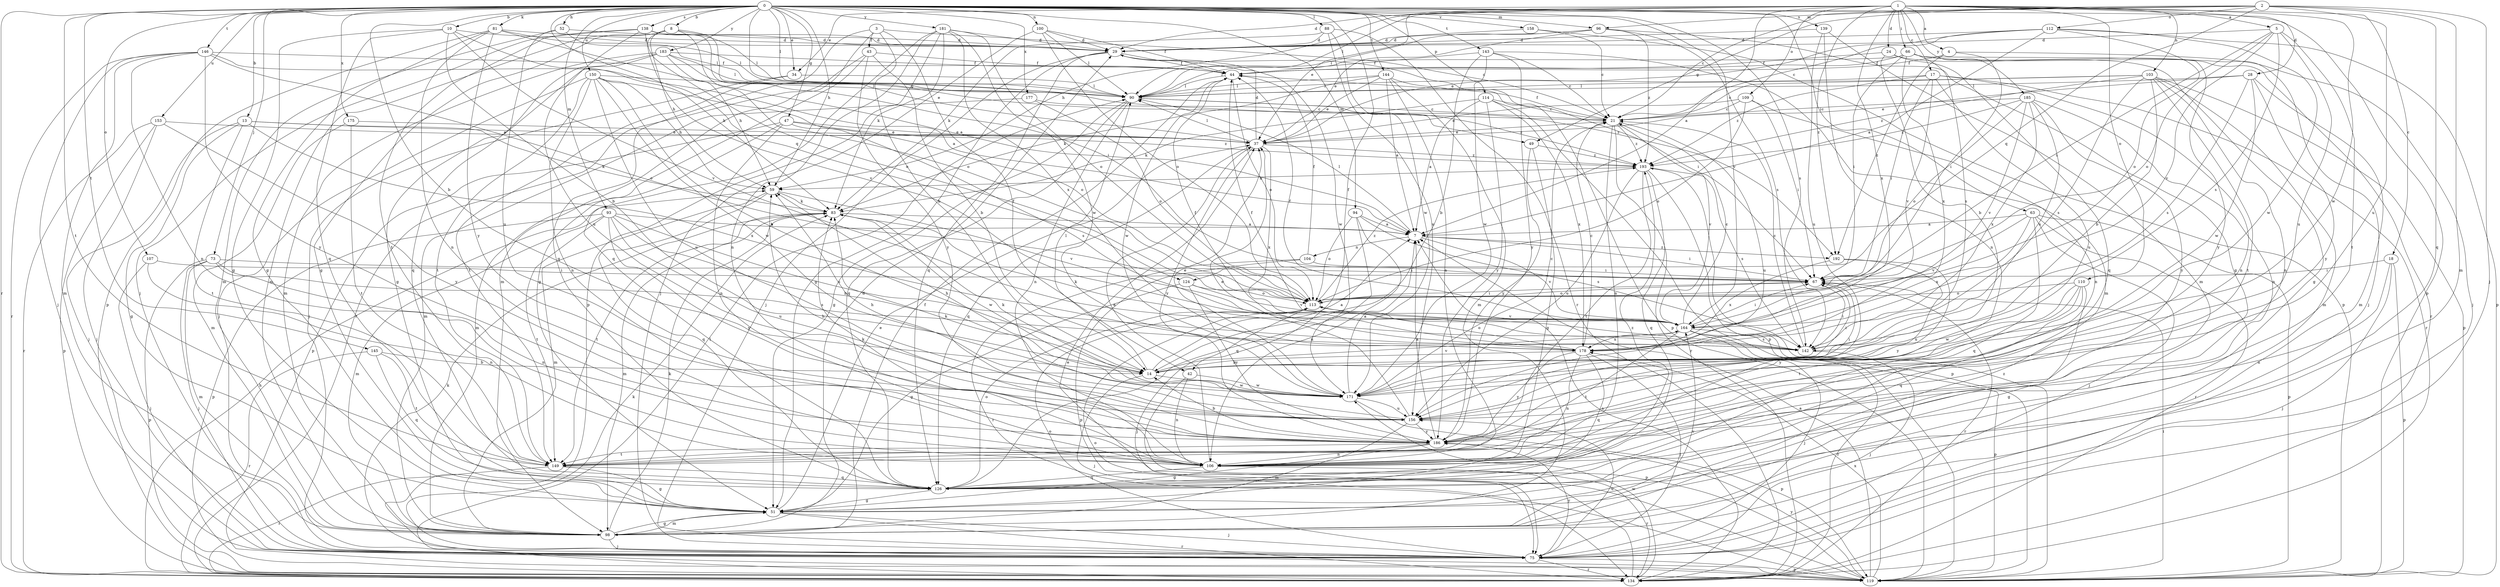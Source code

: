 strict digraph  {
0;
1;
2;
3;
4;
5;
7;
8;
10;
13;
14;
17;
18;
21;
24;
28;
29;
34;
37;
42;
43;
44;
47;
49;
51;
52;
59;
63;
66;
67;
73;
75;
81;
83;
88;
90;
93;
94;
96;
98;
100;
103;
104;
106;
107;
109;
110;
112;
113;
114;
119;
124;
126;
134;
138;
139;
142;
143;
144;
145;
146;
149;
150;
153;
156;
158;
164;
171;
175;
177;
178;
181;
183;
185;
186;
192;
193;
0 -> 8  [label=b];
0 -> 10  [label=b];
0 -> 13  [label=b];
0 -> 14  [label=b];
0 -> 34  [label=e];
0 -> 42  [label=f];
0 -> 47  [label=g];
0 -> 52  [label=h];
0 -> 59  [label=h];
0 -> 63  [label=i];
0 -> 73  [label=j];
0 -> 81  [label=k];
0 -> 88  [label=l];
0 -> 90  [label=l];
0 -> 93  [label=m];
0 -> 94  [label=m];
0 -> 96  [label=m];
0 -> 100  [label=n];
0 -> 107  [label=o];
0 -> 114  [label=p];
0 -> 119  [label=p];
0 -> 124  [label=q];
0 -> 134  [label=r];
0 -> 138  [label=s];
0 -> 139  [label=s];
0 -> 142  [label=s];
0 -> 143  [label=t];
0 -> 144  [label=t];
0 -> 145  [label=t];
0 -> 146  [label=t];
0 -> 149  [label=t];
0 -> 150  [label=u];
0 -> 153  [label=u];
0 -> 158  [label=v];
0 -> 164  [label=v];
0 -> 175  [label=x];
0 -> 177  [label=x];
0 -> 181  [label=y];
0 -> 183  [label=y];
0 -> 192  [label=z];
1 -> 4  [label=a];
1 -> 5  [label=a];
1 -> 7  [label=a];
1 -> 17  [label=c];
1 -> 18  [label=c];
1 -> 24  [label=d];
1 -> 28  [label=d];
1 -> 29  [label=d];
1 -> 34  [label=e];
1 -> 37  [label=e];
1 -> 59  [label=h];
1 -> 66  [label=i];
1 -> 103  [label=n];
1 -> 109  [label=o];
1 -> 110  [label=o];
1 -> 171  [label=w];
1 -> 178  [label=x];
1 -> 185  [label=y];
1 -> 192  [label=z];
2 -> 21  [label=c];
2 -> 49  [label=g];
2 -> 75  [label=j];
2 -> 90  [label=l];
2 -> 96  [label=m];
2 -> 98  [label=m];
2 -> 112  [label=o];
2 -> 124  [label=q];
2 -> 126  [label=q];
2 -> 156  [label=u];
3 -> 14  [label=b];
3 -> 21  [label=c];
3 -> 42  [label=f];
3 -> 43  [label=f];
3 -> 98  [label=m];
3 -> 126  [label=q];
4 -> 44  [label=f];
4 -> 67  [label=i];
4 -> 75  [label=j];
4 -> 192  [label=z];
5 -> 29  [label=d];
5 -> 67  [label=i];
5 -> 113  [label=o];
5 -> 142  [label=s];
5 -> 149  [label=t];
5 -> 156  [label=u];
5 -> 164  [label=v];
7 -> 67  [label=i];
7 -> 90  [label=l];
7 -> 104  [label=n];
7 -> 164  [label=v];
7 -> 192  [label=z];
8 -> 29  [label=d];
8 -> 49  [label=g];
8 -> 51  [label=g];
8 -> 59  [label=h];
8 -> 98  [label=m];
8 -> 113  [label=o];
8 -> 164  [label=v];
10 -> 14  [label=b];
10 -> 29  [label=d];
10 -> 51  [label=g];
10 -> 83  [label=k];
10 -> 126  [label=q];
10 -> 164  [label=v];
13 -> 37  [label=e];
13 -> 51  [label=g];
13 -> 75  [label=j];
13 -> 83  [label=k];
13 -> 149  [label=t];
13 -> 178  [label=x];
14 -> 7  [label=a];
14 -> 67  [label=i];
14 -> 75  [label=j];
14 -> 90  [label=l];
14 -> 164  [label=v];
14 -> 171  [label=w];
17 -> 67  [label=i];
17 -> 90  [label=l];
17 -> 106  [label=n];
17 -> 134  [label=r];
17 -> 156  [label=u];
17 -> 164  [label=v];
17 -> 193  [label=z];
18 -> 67  [label=i];
18 -> 75  [label=j];
18 -> 106  [label=n];
18 -> 119  [label=p];
21 -> 37  [label=e];
21 -> 44  [label=f];
21 -> 106  [label=n];
21 -> 134  [label=r];
21 -> 156  [label=u];
21 -> 164  [label=v];
21 -> 193  [label=z];
24 -> 14  [label=b];
24 -> 44  [label=f];
24 -> 51  [label=g];
24 -> 126  [label=q];
28 -> 37  [label=e];
28 -> 90  [label=l];
28 -> 98  [label=m];
28 -> 142  [label=s];
28 -> 171  [label=w];
28 -> 186  [label=y];
29 -> 44  [label=f];
29 -> 51  [label=g];
29 -> 67  [label=i];
29 -> 75  [label=j];
29 -> 126  [label=q];
29 -> 171  [label=w];
34 -> 75  [label=j];
34 -> 90  [label=l];
34 -> 149  [label=t];
37 -> 29  [label=d];
37 -> 90  [label=l];
37 -> 126  [label=q];
37 -> 178  [label=x];
37 -> 186  [label=y];
37 -> 193  [label=z];
42 -> 106  [label=n];
42 -> 119  [label=p];
42 -> 171  [label=w];
43 -> 14  [label=b];
43 -> 44  [label=f];
43 -> 51  [label=g];
43 -> 134  [label=r];
43 -> 186  [label=y];
44 -> 90  [label=l];
44 -> 113  [label=o];
44 -> 171  [label=w];
47 -> 37  [label=e];
47 -> 98  [label=m];
47 -> 106  [label=n];
47 -> 119  [label=p];
47 -> 142  [label=s];
47 -> 193  [label=z];
49 -> 51  [label=g];
49 -> 186  [label=y];
49 -> 193  [label=z];
51 -> 37  [label=e];
51 -> 75  [label=j];
51 -> 98  [label=m];
51 -> 134  [label=r];
52 -> 29  [label=d];
52 -> 90  [label=l];
52 -> 98  [label=m];
52 -> 156  [label=u];
59 -> 83  [label=k];
59 -> 98  [label=m];
59 -> 126  [label=q];
59 -> 164  [label=v];
63 -> 7  [label=a];
63 -> 75  [label=j];
63 -> 119  [label=p];
63 -> 126  [label=q];
63 -> 134  [label=r];
63 -> 164  [label=v];
63 -> 178  [label=x];
66 -> 44  [label=f];
66 -> 67  [label=i];
66 -> 75  [label=j];
66 -> 90  [label=l];
66 -> 134  [label=r];
66 -> 142  [label=s];
66 -> 178  [label=x];
66 -> 186  [label=y];
67 -> 113  [label=o];
67 -> 134  [label=r];
73 -> 67  [label=i];
73 -> 75  [label=j];
73 -> 98  [label=m];
73 -> 106  [label=n];
73 -> 119  [label=p];
73 -> 142  [label=s];
75 -> 83  [label=k];
75 -> 113  [label=o];
75 -> 119  [label=p];
75 -> 134  [label=r];
75 -> 156  [label=u];
75 -> 186  [label=y];
81 -> 7  [label=a];
81 -> 29  [label=d];
81 -> 51  [label=g];
81 -> 90  [label=l];
81 -> 106  [label=n];
81 -> 119  [label=p];
81 -> 186  [label=y];
83 -> 7  [label=a];
83 -> 98  [label=m];
83 -> 149  [label=t];
83 -> 171  [label=w];
88 -> 29  [label=d];
88 -> 83  [label=k];
88 -> 134  [label=r];
88 -> 156  [label=u];
88 -> 171  [label=w];
90 -> 21  [label=c];
90 -> 51  [label=g];
90 -> 106  [label=n];
90 -> 126  [label=q];
90 -> 193  [label=z];
93 -> 7  [label=a];
93 -> 14  [label=b];
93 -> 98  [label=m];
93 -> 119  [label=p];
93 -> 142  [label=s];
93 -> 149  [label=t];
93 -> 156  [label=u];
93 -> 186  [label=y];
94 -> 7  [label=a];
94 -> 106  [label=n];
94 -> 113  [label=o];
94 -> 126  [label=q];
94 -> 142  [label=s];
96 -> 29  [label=d];
96 -> 37  [label=e];
96 -> 51  [label=g];
96 -> 90  [label=l];
96 -> 142  [label=s];
96 -> 193  [label=z];
98 -> 29  [label=d];
98 -> 44  [label=f];
98 -> 51  [label=g];
98 -> 75  [label=j];
98 -> 83  [label=k];
98 -> 164  [label=v];
100 -> 29  [label=d];
100 -> 44  [label=f];
100 -> 75  [label=j];
100 -> 90  [label=l];
100 -> 113  [label=o];
103 -> 14  [label=b];
103 -> 21  [label=c];
103 -> 90  [label=l];
103 -> 98  [label=m];
103 -> 106  [label=n];
103 -> 119  [label=p];
103 -> 142  [label=s];
103 -> 149  [label=t];
103 -> 193  [label=z];
104 -> 44  [label=f];
104 -> 67  [label=i];
104 -> 119  [label=p];
104 -> 134  [label=r];
106 -> 37  [label=e];
106 -> 83  [label=k];
106 -> 126  [label=q];
106 -> 134  [label=r];
107 -> 67  [label=i];
107 -> 75  [label=j];
107 -> 106  [label=n];
109 -> 21  [label=c];
109 -> 37  [label=e];
109 -> 67  [label=i];
109 -> 106  [label=n];
109 -> 113  [label=o];
110 -> 51  [label=g];
110 -> 113  [label=o];
110 -> 126  [label=q];
110 -> 149  [label=t];
110 -> 171  [label=w];
110 -> 186  [label=y];
112 -> 7  [label=a];
112 -> 21  [label=c];
112 -> 29  [label=d];
112 -> 37  [label=e];
112 -> 113  [label=o];
112 -> 119  [label=p];
112 -> 171  [label=w];
113 -> 67  [label=i];
113 -> 75  [label=j];
113 -> 164  [label=v];
113 -> 193  [label=z];
114 -> 7  [label=a];
114 -> 21  [label=c];
114 -> 83  [label=k];
114 -> 119  [label=p];
114 -> 178  [label=x];
114 -> 186  [label=y];
119 -> 7  [label=a];
119 -> 37  [label=e];
119 -> 67  [label=i];
119 -> 83  [label=k];
119 -> 178  [label=x];
119 -> 186  [label=y];
119 -> 193  [label=z];
124 -> 51  [label=g];
124 -> 113  [label=o];
124 -> 164  [label=v];
124 -> 186  [label=y];
126 -> 51  [label=g];
126 -> 113  [label=o];
126 -> 193  [label=z];
134 -> 7  [label=a];
134 -> 59  [label=h];
134 -> 90  [label=l];
134 -> 113  [label=o];
134 -> 171  [label=w];
138 -> 29  [label=d];
138 -> 67  [label=i];
138 -> 75  [label=j];
138 -> 90  [label=l];
138 -> 113  [label=o];
138 -> 149  [label=t];
138 -> 156  [label=u];
139 -> 29  [label=d];
139 -> 98  [label=m];
139 -> 106  [label=n];
139 -> 156  [label=u];
142 -> 21  [label=c];
142 -> 44  [label=f];
142 -> 67  [label=i];
142 -> 75  [label=j];
142 -> 83  [label=k];
143 -> 14  [label=b];
143 -> 21  [label=c];
143 -> 44  [label=f];
143 -> 98  [label=m];
143 -> 171  [label=w];
143 -> 186  [label=y];
144 -> 7  [label=a];
144 -> 37  [label=e];
144 -> 83  [label=k];
144 -> 90  [label=l];
144 -> 98  [label=m];
144 -> 106  [label=n];
144 -> 119  [label=p];
145 -> 14  [label=b];
145 -> 126  [label=q];
145 -> 134  [label=r];
145 -> 149  [label=t];
146 -> 7  [label=a];
146 -> 44  [label=f];
146 -> 75  [label=j];
146 -> 98  [label=m];
146 -> 106  [label=n];
146 -> 113  [label=o];
146 -> 134  [label=r];
146 -> 186  [label=y];
149 -> 51  [label=g];
149 -> 126  [label=q];
149 -> 134  [label=r];
150 -> 14  [label=b];
150 -> 59  [label=h];
150 -> 75  [label=j];
150 -> 90  [label=l];
150 -> 106  [label=n];
150 -> 113  [label=o];
150 -> 149  [label=t];
150 -> 156  [label=u];
150 -> 171  [label=w];
153 -> 37  [label=e];
153 -> 75  [label=j];
153 -> 119  [label=p];
153 -> 134  [label=r];
153 -> 186  [label=y];
156 -> 37  [label=e];
156 -> 59  [label=h];
156 -> 83  [label=k];
156 -> 98  [label=m];
156 -> 186  [label=y];
158 -> 21  [label=c];
158 -> 29  [label=d];
158 -> 119  [label=p];
164 -> 21  [label=c];
164 -> 44  [label=f];
164 -> 67  [label=i];
164 -> 75  [label=j];
164 -> 119  [label=p];
164 -> 134  [label=r];
164 -> 142  [label=s];
164 -> 149  [label=t];
164 -> 178  [label=x];
171 -> 7  [label=a];
171 -> 21  [label=c];
171 -> 37  [label=e];
171 -> 59  [label=h];
171 -> 67  [label=i];
171 -> 83  [label=k];
171 -> 119  [label=p];
171 -> 156  [label=u];
175 -> 37  [label=e];
175 -> 98  [label=m];
175 -> 149  [label=t];
177 -> 21  [label=c];
177 -> 98  [label=m];
177 -> 113  [label=o];
178 -> 14  [label=b];
178 -> 21  [label=c];
178 -> 44  [label=f];
178 -> 75  [label=j];
178 -> 106  [label=n];
178 -> 113  [label=o];
178 -> 126  [label=q];
178 -> 186  [label=y];
181 -> 29  [label=d];
181 -> 83  [label=k];
181 -> 106  [label=n];
181 -> 113  [label=o];
181 -> 119  [label=p];
181 -> 126  [label=q];
181 -> 171  [label=w];
181 -> 178  [label=x];
183 -> 37  [label=e];
183 -> 44  [label=f];
183 -> 51  [label=g];
183 -> 59  [label=h];
183 -> 90  [label=l];
183 -> 98  [label=m];
183 -> 126  [label=q];
185 -> 21  [label=c];
185 -> 106  [label=n];
185 -> 113  [label=o];
185 -> 142  [label=s];
185 -> 164  [label=v];
185 -> 178  [label=x];
185 -> 186  [label=y];
185 -> 193  [label=z];
186 -> 7  [label=a];
186 -> 14  [label=b];
186 -> 51  [label=g];
186 -> 59  [label=h];
186 -> 106  [label=n];
186 -> 149  [label=t];
192 -> 156  [label=u];
192 -> 178  [label=x];
192 -> 186  [label=y];
193 -> 59  [label=h];
193 -> 119  [label=p];
193 -> 126  [label=q];
193 -> 142  [label=s];
193 -> 149  [label=t];
193 -> 156  [label=u];
}
